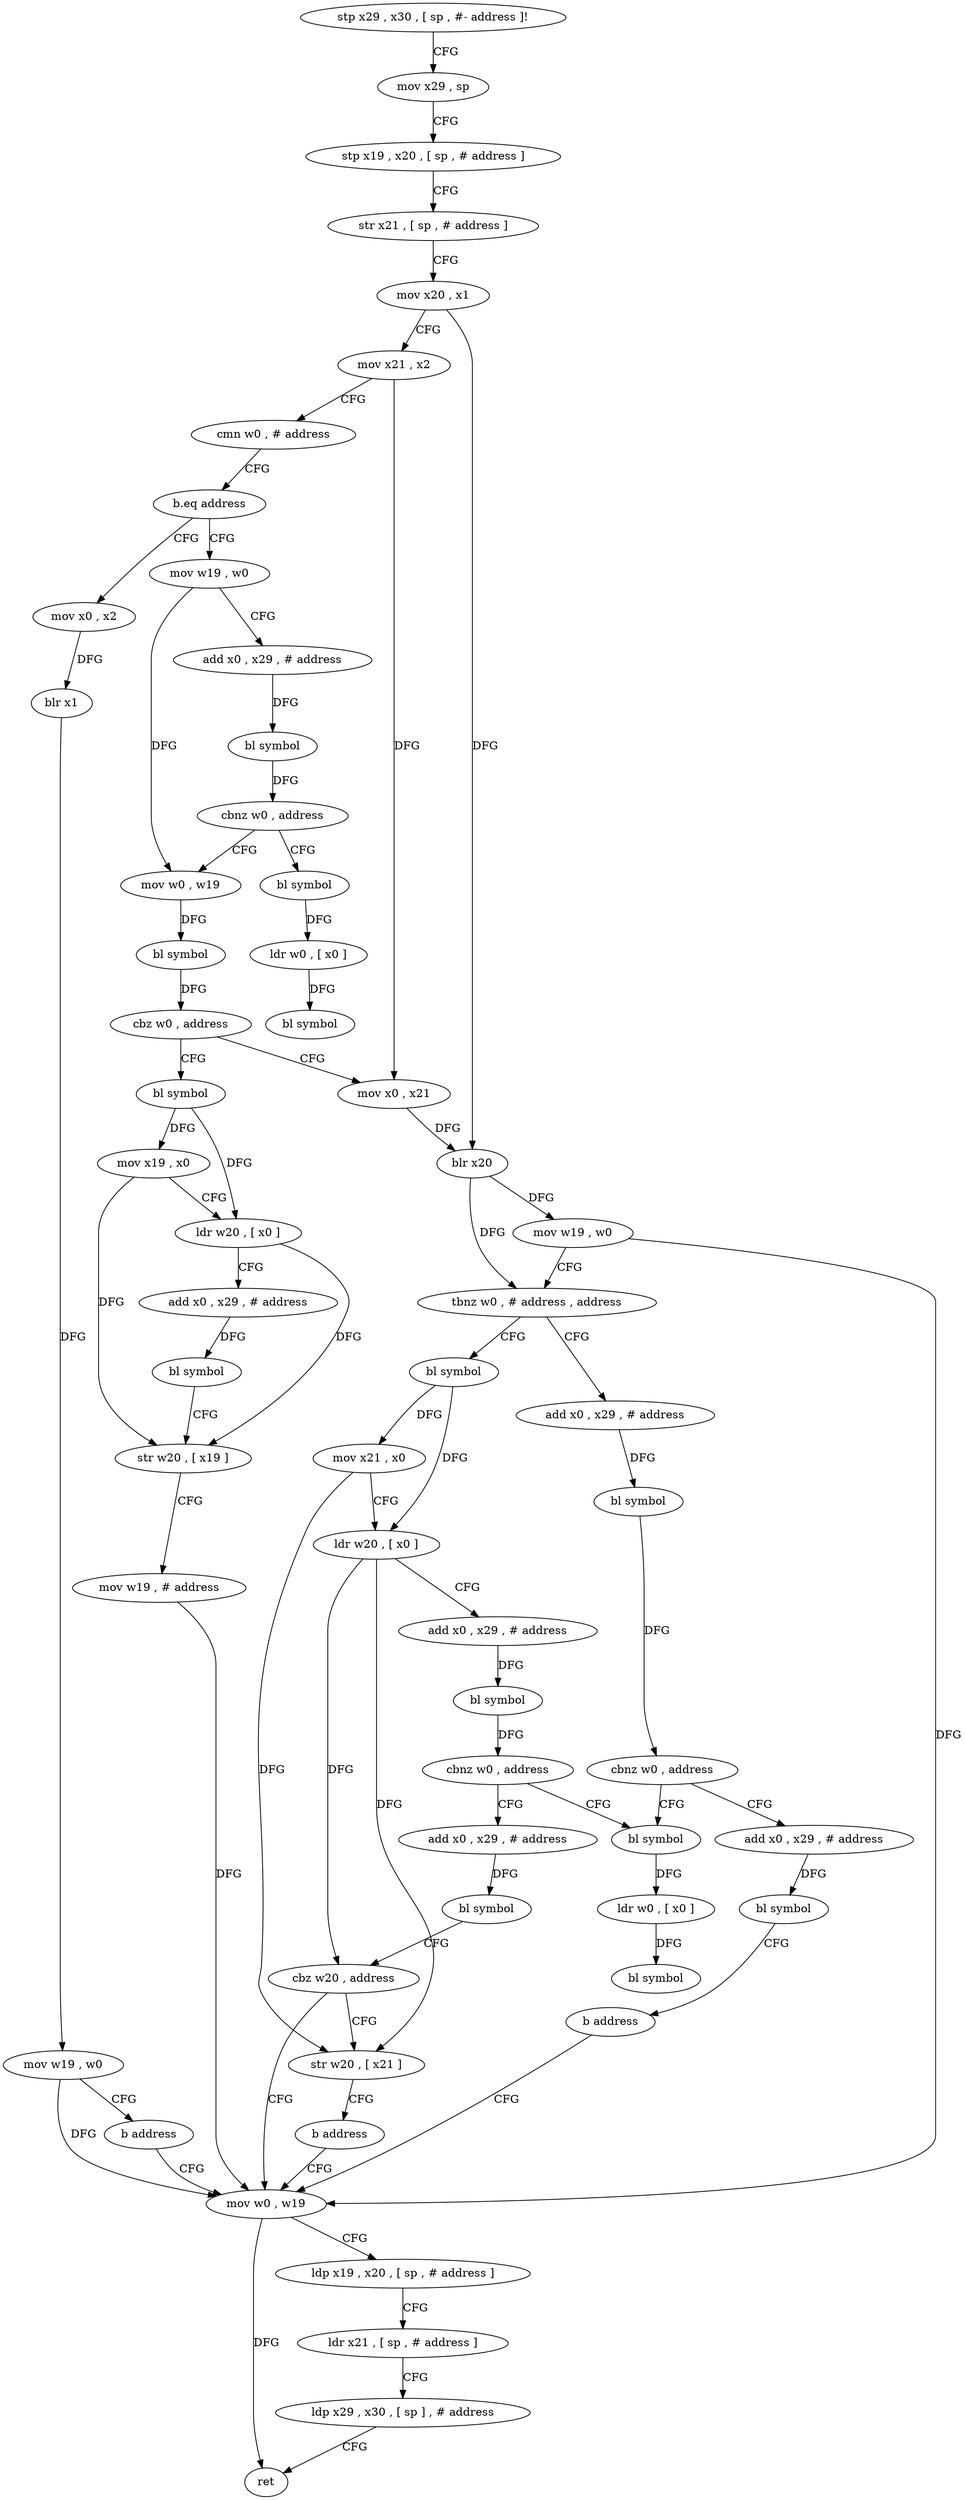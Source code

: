 digraph "func" {
"4262124" [label = "stp x29 , x30 , [ sp , #- address ]!" ]
"4262128" [label = "mov x29 , sp" ]
"4262132" [label = "stp x19 , x20 , [ sp , # address ]" ]
"4262136" [label = "str x21 , [ sp , # address ]" ]
"4262140" [label = "mov x20 , x1" ]
"4262144" [label = "mov x21 , x2" ]
"4262148" [label = "cmn w0 , # address" ]
"4262152" [label = "b.eq address" ]
"4262232" [label = "mov x0 , x2" ]
"4262156" [label = "mov w19 , w0" ]
"4262236" [label = "blr x1" ]
"4262240" [label = "mov w19 , w0" ]
"4262244" [label = "b address" ]
"4262212" [label = "mov w0 , w19" ]
"4262160" [label = "add x0 , x29 , # address" ]
"4262164" [label = "bl symbol" ]
"4262168" [label = "cbnz w0 , address" ]
"4262248" [label = "bl symbol" ]
"4262172" [label = "mov w0 , w19" ]
"4262216" [label = "ldp x19 , x20 , [ sp , # address ]" ]
"4262220" [label = "ldr x21 , [ sp , # address ]" ]
"4262224" [label = "ldp x29 , x30 , [ sp ] , # address" ]
"4262228" [label = "ret" ]
"4262252" [label = "ldr w0 , [ x0 ]" ]
"4262256" [label = "bl symbol" ]
"4262176" [label = "bl symbol" ]
"4262180" [label = "cbz w0 , address" ]
"4262260" [label = "mov x0 , x21" ]
"4262184" [label = "bl symbol" ]
"4262264" [label = "blr x20" ]
"4262268" [label = "mov w19 , w0" ]
"4262272" [label = "tbnz w0 , # address , address" ]
"4262300" [label = "bl symbol" ]
"4262276" [label = "add x0 , x29 , # address" ]
"4262188" [label = "mov x19 , x0" ]
"4262192" [label = "ldr w20 , [ x0 ]" ]
"4262196" [label = "add x0 , x29 , # address" ]
"4262200" [label = "bl symbol" ]
"4262204" [label = "str w20 , [ x19 ]" ]
"4262208" [label = "mov w19 , # address" ]
"4262304" [label = "mov x21 , x0" ]
"4262308" [label = "ldr w20 , [ x0 ]" ]
"4262312" [label = "add x0 , x29 , # address" ]
"4262316" [label = "bl symbol" ]
"4262320" [label = "cbnz w0 , address" ]
"4262344" [label = "bl symbol" ]
"4262324" [label = "add x0 , x29 , # address" ]
"4262280" [label = "bl symbol" ]
"4262284" [label = "cbnz w0 , address" ]
"4262288" [label = "add x0 , x29 , # address" ]
"4262348" [label = "ldr w0 , [ x0 ]" ]
"4262352" [label = "bl symbol" ]
"4262328" [label = "bl symbol" ]
"4262332" [label = "cbz w20 , address" ]
"4262336" [label = "str w20 , [ x21 ]" ]
"4262292" [label = "bl symbol" ]
"4262296" [label = "b address" ]
"4262340" [label = "b address" ]
"4262124" -> "4262128" [ label = "CFG" ]
"4262128" -> "4262132" [ label = "CFG" ]
"4262132" -> "4262136" [ label = "CFG" ]
"4262136" -> "4262140" [ label = "CFG" ]
"4262140" -> "4262144" [ label = "CFG" ]
"4262140" -> "4262264" [ label = "DFG" ]
"4262144" -> "4262148" [ label = "CFG" ]
"4262144" -> "4262260" [ label = "DFG" ]
"4262148" -> "4262152" [ label = "CFG" ]
"4262152" -> "4262232" [ label = "CFG" ]
"4262152" -> "4262156" [ label = "CFG" ]
"4262232" -> "4262236" [ label = "DFG" ]
"4262156" -> "4262160" [ label = "CFG" ]
"4262156" -> "4262172" [ label = "DFG" ]
"4262236" -> "4262240" [ label = "DFG" ]
"4262240" -> "4262244" [ label = "CFG" ]
"4262240" -> "4262212" [ label = "DFG" ]
"4262244" -> "4262212" [ label = "CFG" ]
"4262212" -> "4262216" [ label = "CFG" ]
"4262212" -> "4262228" [ label = "DFG" ]
"4262160" -> "4262164" [ label = "DFG" ]
"4262164" -> "4262168" [ label = "DFG" ]
"4262168" -> "4262248" [ label = "CFG" ]
"4262168" -> "4262172" [ label = "CFG" ]
"4262248" -> "4262252" [ label = "DFG" ]
"4262172" -> "4262176" [ label = "DFG" ]
"4262216" -> "4262220" [ label = "CFG" ]
"4262220" -> "4262224" [ label = "CFG" ]
"4262224" -> "4262228" [ label = "CFG" ]
"4262252" -> "4262256" [ label = "DFG" ]
"4262176" -> "4262180" [ label = "DFG" ]
"4262180" -> "4262260" [ label = "CFG" ]
"4262180" -> "4262184" [ label = "CFG" ]
"4262260" -> "4262264" [ label = "DFG" ]
"4262184" -> "4262188" [ label = "DFG" ]
"4262184" -> "4262192" [ label = "DFG" ]
"4262264" -> "4262268" [ label = "DFG" ]
"4262264" -> "4262272" [ label = "DFG" ]
"4262268" -> "4262272" [ label = "CFG" ]
"4262268" -> "4262212" [ label = "DFG" ]
"4262272" -> "4262300" [ label = "CFG" ]
"4262272" -> "4262276" [ label = "CFG" ]
"4262300" -> "4262304" [ label = "DFG" ]
"4262300" -> "4262308" [ label = "DFG" ]
"4262276" -> "4262280" [ label = "DFG" ]
"4262188" -> "4262192" [ label = "CFG" ]
"4262188" -> "4262204" [ label = "DFG" ]
"4262192" -> "4262196" [ label = "CFG" ]
"4262192" -> "4262204" [ label = "DFG" ]
"4262196" -> "4262200" [ label = "DFG" ]
"4262200" -> "4262204" [ label = "CFG" ]
"4262204" -> "4262208" [ label = "CFG" ]
"4262208" -> "4262212" [ label = "DFG" ]
"4262304" -> "4262308" [ label = "CFG" ]
"4262304" -> "4262336" [ label = "DFG" ]
"4262308" -> "4262312" [ label = "CFG" ]
"4262308" -> "4262332" [ label = "DFG" ]
"4262308" -> "4262336" [ label = "DFG" ]
"4262312" -> "4262316" [ label = "DFG" ]
"4262316" -> "4262320" [ label = "DFG" ]
"4262320" -> "4262344" [ label = "CFG" ]
"4262320" -> "4262324" [ label = "CFG" ]
"4262344" -> "4262348" [ label = "DFG" ]
"4262324" -> "4262328" [ label = "DFG" ]
"4262280" -> "4262284" [ label = "DFG" ]
"4262284" -> "4262344" [ label = "CFG" ]
"4262284" -> "4262288" [ label = "CFG" ]
"4262288" -> "4262292" [ label = "DFG" ]
"4262348" -> "4262352" [ label = "DFG" ]
"4262328" -> "4262332" [ label = "CFG" ]
"4262332" -> "4262212" [ label = "CFG" ]
"4262332" -> "4262336" [ label = "CFG" ]
"4262336" -> "4262340" [ label = "CFG" ]
"4262292" -> "4262296" [ label = "CFG" ]
"4262296" -> "4262212" [ label = "CFG" ]
"4262340" -> "4262212" [ label = "CFG" ]
}
